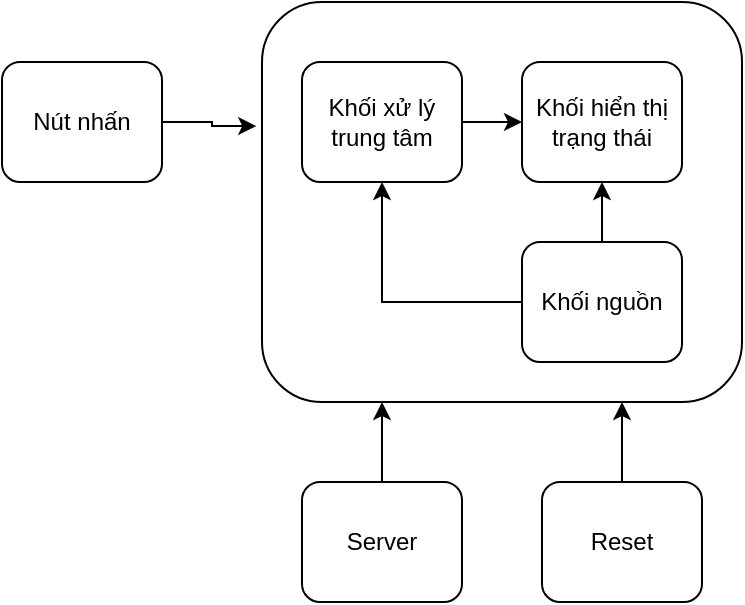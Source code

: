 <mxfile version="18.1.3" type="device"><diagram id="3BgjxHcnlE5KPxMuOIl8" name="Page-1"><mxGraphModel dx="854" dy="440" grid="1" gridSize="10" guides="1" tooltips="1" connect="1" arrows="1" fold="1" page="1" pageScale="1" pageWidth="827" pageHeight="1169" math="0" shadow="0"><root><mxCell id="0"/><mxCell id="1" parent="0"/><mxCell id="hOfuqG1SDgncaHqn_W6q-8" value="" style="rounded=1;whiteSpace=wrap;html=1;" vertex="1" parent="1"><mxGeometry x="330" y="60" width="240" height="200" as="geometry"/></mxCell><mxCell id="hOfuqG1SDgncaHqn_W6q-1" value="Khối hiển thị trạng thái" style="rounded=1;whiteSpace=wrap;html=1;" vertex="1" parent="1"><mxGeometry x="460" y="90" width="80" height="60" as="geometry"/></mxCell><mxCell id="hOfuqG1SDgncaHqn_W6q-6" style="edgeStyle=orthogonalEdgeStyle;rounded=0;orthogonalLoop=1;jettySize=auto;html=1;entryX=0.5;entryY=1;entryDx=0;entryDy=0;" edge="1" parent="1" source="hOfuqG1SDgncaHqn_W6q-3" target="hOfuqG1SDgncaHqn_W6q-4"><mxGeometry relative="1" as="geometry"/></mxCell><mxCell id="hOfuqG1SDgncaHqn_W6q-7" style="edgeStyle=orthogonalEdgeStyle;rounded=0;orthogonalLoop=1;jettySize=auto;html=1;entryX=0.5;entryY=1;entryDx=0;entryDy=0;" edge="1" parent="1" source="hOfuqG1SDgncaHqn_W6q-3" target="hOfuqG1SDgncaHqn_W6q-1"><mxGeometry relative="1" as="geometry"/></mxCell><mxCell id="hOfuqG1SDgncaHqn_W6q-3" value="Khối nguồn" style="rounded=1;whiteSpace=wrap;html=1;" vertex="1" parent="1"><mxGeometry x="460" y="180" width="80" height="60" as="geometry"/></mxCell><mxCell id="hOfuqG1SDgncaHqn_W6q-5" style="edgeStyle=orthogonalEdgeStyle;rounded=0;orthogonalLoop=1;jettySize=auto;html=1;entryX=0;entryY=0.5;entryDx=0;entryDy=0;" edge="1" parent="1" source="hOfuqG1SDgncaHqn_W6q-4" target="hOfuqG1SDgncaHqn_W6q-1"><mxGeometry relative="1" as="geometry"/></mxCell><mxCell id="hOfuqG1SDgncaHqn_W6q-4" value="Khối xử lý trung tâm" style="rounded=1;whiteSpace=wrap;html=1;" vertex="1" parent="1"><mxGeometry x="350" y="90" width="80" height="60" as="geometry"/></mxCell><mxCell id="hOfuqG1SDgncaHqn_W6q-12" style="edgeStyle=orthogonalEdgeStyle;rounded=0;orthogonalLoop=1;jettySize=auto;html=1;entryX=0.25;entryY=1;entryDx=0;entryDy=0;" edge="1" parent="1" source="hOfuqG1SDgncaHqn_W6q-9" target="hOfuqG1SDgncaHqn_W6q-8"><mxGeometry relative="1" as="geometry"/></mxCell><mxCell id="hOfuqG1SDgncaHqn_W6q-9" value="Server" style="rounded=1;whiteSpace=wrap;html=1;" vertex="1" parent="1"><mxGeometry x="350" y="300" width="80" height="60" as="geometry"/></mxCell><mxCell id="hOfuqG1SDgncaHqn_W6q-11" style="edgeStyle=orthogonalEdgeStyle;rounded=0;orthogonalLoop=1;jettySize=auto;html=1;entryX=0.75;entryY=1;entryDx=0;entryDy=0;" edge="1" parent="1" source="hOfuqG1SDgncaHqn_W6q-10" target="hOfuqG1SDgncaHqn_W6q-8"><mxGeometry relative="1" as="geometry"/></mxCell><mxCell id="hOfuqG1SDgncaHqn_W6q-10" value="Reset" style="rounded=1;whiteSpace=wrap;html=1;" vertex="1" parent="1"><mxGeometry x="470" y="300" width="80" height="60" as="geometry"/></mxCell><mxCell id="hOfuqG1SDgncaHqn_W6q-14" style="edgeStyle=orthogonalEdgeStyle;rounded=0;orthogonalLoop=1;jettySize=auto;html=1;entryX=-0.012;entryY=0.31;entryDx=0;entryDy=0;entryPerimeter=0;" edge="1" parent="1" source="hOfuqG1SDgncaHqn_W6q-13" target="hOfuqG1SDgncaHqn_W6q-8"><mxGeometry relative="1" as="geometry"/></mxCell><mxCell id="hOfuqG1SDgncaHqn_W6q-13" value="Nút nhấn" style="rounded=1;whiteSpace=wrap;html=1;" vertex="1" parent="1"><mxGeometry x="200" y="90" width="80" height="60" as="geometry"/></mxCell></root></mxGraphModel></diagram></mxfile>